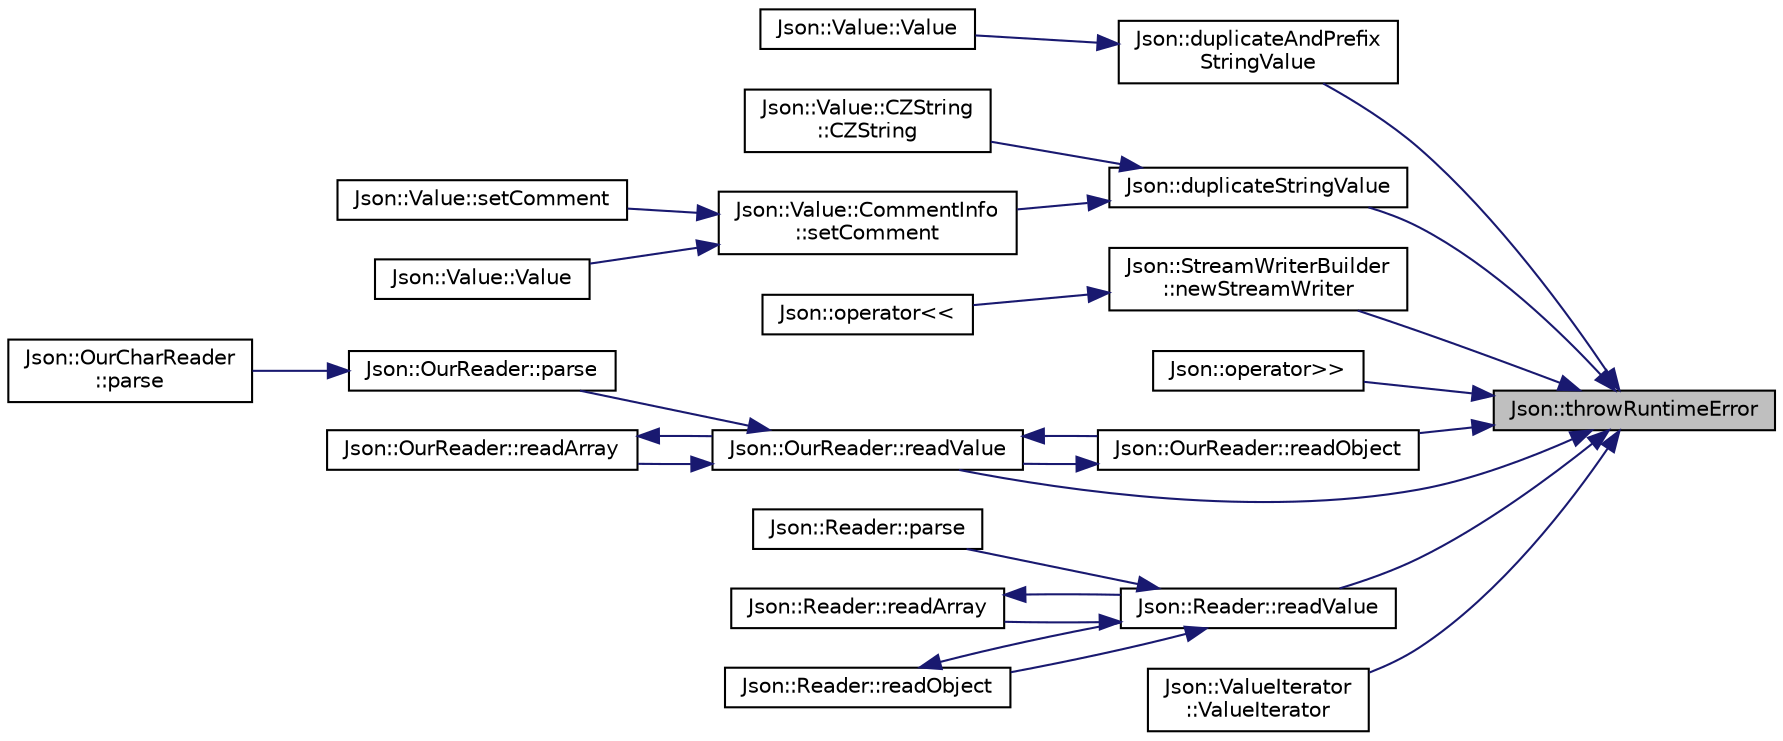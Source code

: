 digraph "Json::throwRuntimeError"
{
 // LATEX_PDF_SIZE
  edge [fontname="Helvetica",fontsize="10",labelfontname="Helvetica",labelfontsize="10"];
  node [fontname="Helvetica",fontsize="10",shape=record];
  rankdir="RL";
  Node1 [label="Json::throwRuntimeError",height=0.2,width=0.4,color="black", fillcolor="grey75", style="filled", fontcolor="black",tooltip="used internally"];
  Node1 -> Node2 [dir="back",color="midnightblue",fontsize="10",style="solid",fontname="Helvetica"];
  Node2 [label="Json::duplicateAndPrefix\lStringValue",height=0.2,width=0.4,color="black", fillcolor="white", style="filled",URL="$namespace_json.html#a9795a09a0141d1f12d307c4386aeaee6",tooltip=" "];
  Node2 -> Node3 [dir="back",color="midnightblue",fontsize="10",style="solid",fontname="Helvetica"];
  Node3 [label="Json::Value::Value",height=0.2,width=0.4,color="black", fillcolor="white", style="filled",URL="$class_json_1_1_value.html#ad87b849356816aca75995dd07302e49d",tooltip="Copy til first 0. (NULL causes to seg-fault.)"];
  Node1 -> Node4 [dir="back",color="midnightblue",fontsize="10",style="solid",fontname="Helvetica"];
  Node4 [label="Json::duplicateStringValue",height=0.2,width=0.4,color="black", fillcolor="white", style="filled",URL="$namespace_json.html#a678ac3a60cd70ec0fb4c9abfd40eb0c4",tooltip=" "];
  Node4 -> Node5 [dir="back",color="midnightblue",fontsize="10",style="solid",fontname="Helvetica"];
  Node5 [label="Json::Value::CZString\l::CZString",height=0.2,width=0.4,color="black", fillcolor="white", style="filled",URL="$class_json_1_1_value_1_1_c_z_string.html#a9685070d440335b55ef5c85747d25157",tooltip=" "];
  Node4 -> Node6 [dir="back",color="midnightblue",fontsize="10",style="solid",fontname="Helvetica"];
  Node6 [label="Json::Value::CommentInfo\l::setComment",height=0.2,width=0.4,color="black", fillcolor="white", style="filled",URL="$struct_json_1_1_value_1_1_comment_info.html#a4d01c2cd8c07995969c5d636dfd4fa8c",tooltip=" "];
  Node6 -> Node7 [dir="back",color="midnightblue",fontsize="10",style="solid",fontname="Helvetica"];
  Node7 [label="Json::Value::setComment",height=0.2,width=0.4,color="black", fillcolor="white", style="filled",URL="$class_json_1_1_value.html#a2900152a2887b410a9ddabe278b9d492",tooltip="Comments must be //... or /* ... *‍/."];
  Node6 -> Node8 [dir="back",color="midnightblue",fontsize="10",style="solid",fontname="Helvetica"];
  Node8 [label="Json::Value::Value",height=0.2,width=0.4,color="black", fillcolor="white", style="filled",URL="$class_json_1_1_value.html#a436dfd3670f95fd665f680eba5cebcf0",tooltip="Deep copy."];
  Node1 -> Node9 [dir="back",color="midnightblue",fontsize="10",style="solid",fontname="Helvetica"];
  Node9 [label="Json::StreamWriterBuilder\l::newStreamWriter",height=0.2,width=0.4,color="black", fillcolor="white", style="filled",URL="$class_json_1_1_stream_writer_builder.html#ab9ee278609f88ae04a7c1a84e1f559e6",tooltip=" "];
  Node9 -> Node10 [dir="back",color="midnightblue",fontsize="10",style="solid",fontname="Helvetica"];
  Node10 [label="Json::operator\<\<",height=0.2,width=0.4,color="black", fillcolor="white", style="filled",URL="$namespace_json.html#a845a15902e500af8eee19e729a17b863",tooltip="Output using the StyledStreamWriter."];
  Node1 -> Node11 [dir="back",color="midnightblue",fontsize="10",style="solid",fontname="Helvetica"];
  Node11 [label="Json::operator\>\>",height=0.2,width=0.4,color="black", fillcolor="white", style="filled",URL="$namespace_json.html#a01f08004efa8a401e01ebd17be77dc71",tooltip="Read from 'sin' into 'root'."];
  Node1 -> Node12 [dir="back",color="midnightblue",fontsize="10",style="solid",fontname="Helvetica"];
  Node12 [label="Json::OurReader::readObject",height=0.2,width=0.4,color="black", fillcolor="white", style="filled",URL="$class_json_1_1_our_reader.html#aea198f8101dba55099f4d8121a993530",tooltip=" "];
  Node12 -> Node13 [dir="back",color="midnightblue",fontsize="10",style="solid",fontname="Helvetica"];
  Node13 [label="Json::OurReader::readValue",height=0.2,width=0.4,color="black", fillcolor="white", style="filled",URL="$class_json_1_1_our_reader.html#a1765d9670d191c89a57a22ea5591d35f",tooltip=" "];
  Node13 -> Node14 [dir="back",color="midnightblue",fontsize="10",style="solid",fontname="Helvetica"];
  Node14 [label="Json::OurReader::parse",height=0.2,width=0.4,color="black", fillcolor="white", style="filled",URL="$class_json_1_1_our_reader.html#aba4f8749aab7f02ec17f107e392caf80",tooltip=" "];
  Node14 -> Node15 [dir="back",color="midnightblue",fontsize="10",style="solid",fontname="Helvetica"];
  Node15 [label="Json::OurCharReader\l::parse",height=0.2,width=0.4,color="black", fillcolor="white", style="filled",URL="$class_json_1_1_our_char_reader.html#a547f08ec5a9951ca69e8bb2e90296c83",tooltip="Read a Value from a JSON document. The document must be a UTF-8 encoded string containing the documen..."];
  Node13 -> Node16 [dir="back",color="midnightblue",fontsize="10",style="solid",fontname="Helvetica"];
  Node16 [label="Json::OurReader::readArray",height=0.2,width=0.4,color="black", fillcolor="white", style="filled",URL="$class_json_1_1_our_reader.html#a0b9f58faf4212c6ecb5d8e2a1ac10257",tooltip=" "];
  Node16 -> Node13 [dir="back",color="midnightblue",fontsize="10",style="solid",fontname="Helvetica"];
  Node13 -> Node12 [dir="back",color="midnightblue",fontsize="10",style="solid",fontname="Helvetica"];
  Node1 -> Node17 [dir="back",color="midnightblue",fontsize="10",style="solid",fontname="Helvetica"];
  Node17 [label="Json::Reader::readValue",height=0.2,width=0.4,color="black", fillcolor="white", style="filled",URL="$class_json_1_1_reader.html#a47e56844b803d41ec993a83fadf4495c",tooltip=" "];
  Node17 -> Node18 [dir="back",color="midnightblue",fontsize="10",style="solid",fontname="Helvetica"];
  Node18 [label="Json::Reader::parse",height=0.2,width=0.4,color="black", fillcolor="white", style="filled",URL="$class_json_1_1_reader.html#ac71ef2b64c7c27b062052e692af3fb32",tooltip="Read a Value from a JSON document."];
  Node17 -> Node19 [dir="back",color="midnightblue",fontsize="10",style="solid",fontname="Helvetica"];
  Node19 [label="Json::Reader::readArray",height=0.2,width=0.4,color="black", fillcolor="white", style="filled",URL="$class_json_1_1_reader.html#afd9a30c0af205c9f327613f486fae6b8",tooltip=" "];
  Node19 -> Node17 [dir="back",color="midnightblue",fontsize="10",style="solid",fontname="Helvetica"];
  Node17 -> Node20 [dir="back",color="midnightblue",fontsize="10",style="solid",fontname="Helvetica"];
  Node20 [label="Json::Reader::readObject",height=0.2,width=0.4,color="black", fillcolor="white", style="filled",URL="$class_json_1_1_reader.html#a0068eb3d8e86e91f0e4806f60da66b9c",tooltip=" "];
  Node20 -> Node17 [dir="back",color="midnightblue",fontsize="10",style="solid",fontname="Helvetica"];
  Node1 -> Node13 [dir="back",color="midnightblue",fontsize="10",style="solid",fontname="Helvetica"];
  Node1 -> Node21 [dir="back",color="midnightblue",fontsize="10",style="solid",fontname="Helvetica"];
  Node21 [label="Json::ValueIterator\l::ValueIterator",height=0.2,width=0.4,color="black", fillcolor="white", style="filled",URL="$class_json_1_1_value_iterator.html#aa85aa208670891670392259efa0143bb",tooltip=" "];
}
